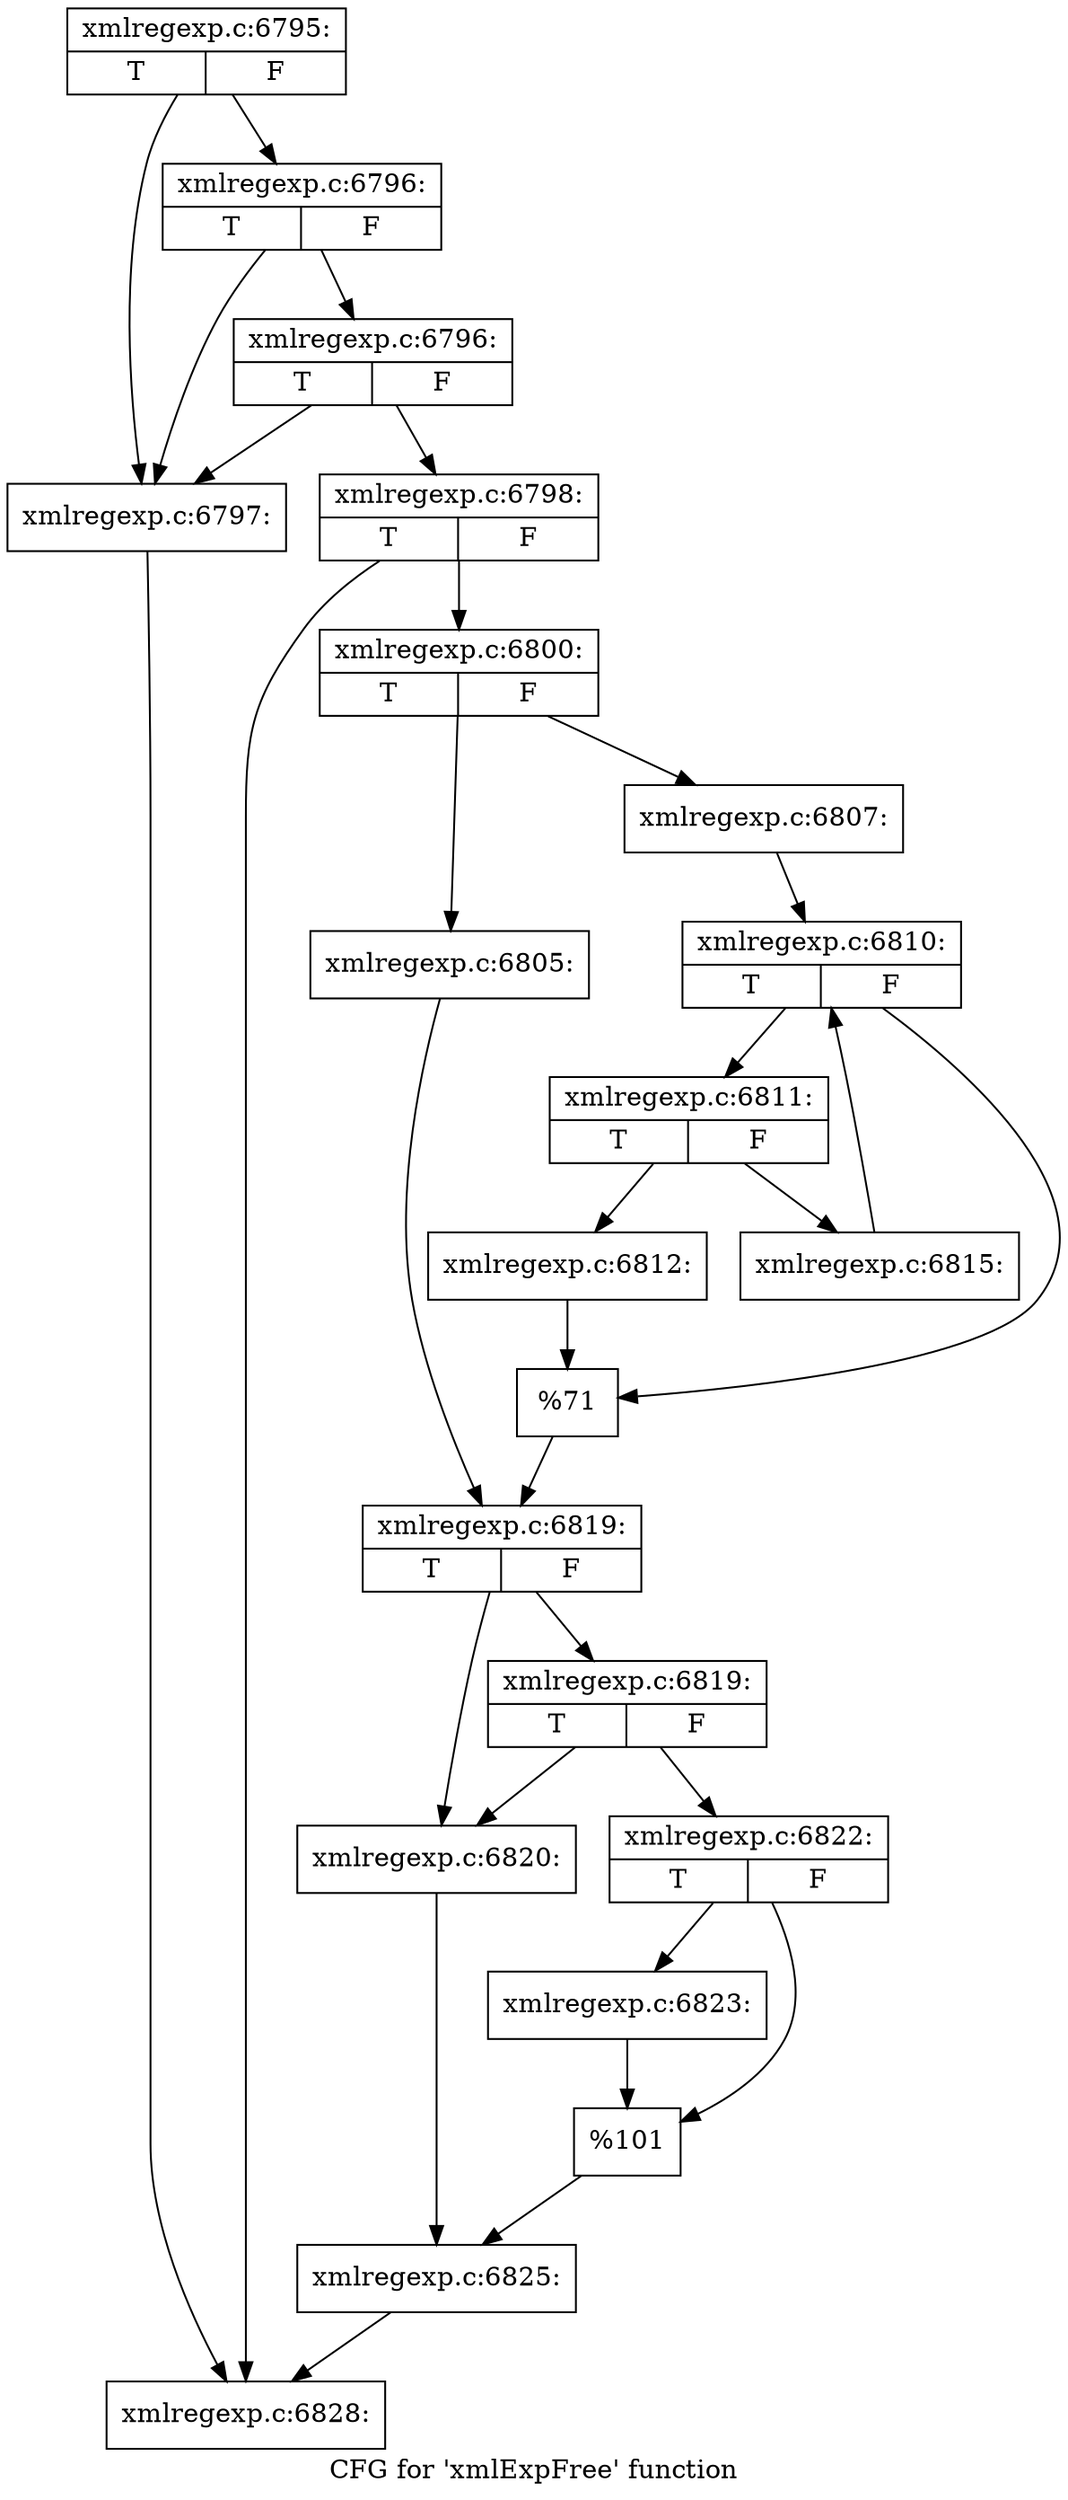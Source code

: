 digraph "CFG for 'xmlExpFree' function" {
	label="CFG for 'xmlExpFree' function";

	Node0x41744c0 [shape=record,label="{xmlregexp.c:6795:|{<s0>T|<s1>F}}"];
	Node0x41744c0 -> Node0x4174350;
	Node0x41744c0 -> Node0x4174470;
	Node0x4174470 [shape=record,label="{xmlregexp.c:6796:|{<s0>T|<s1>F}}"];
	Node0x4174470 -> Node0x4174350;
	Node0x4174470 -> Node0x41743f0;
	Node0x41743f0 [shape=record,label="{xmlregexp.c:6796:|{<s0>T|<s1>F}}"];
	Node0x41743f0 -> Node0x4174350;
	Node0x41743f0 -> Node0x41743a0;
	Node0x4174350 [shape=record,label="{xmlregexp.c:6797:}"];
	Node0x4174350 -> Node0x4175c40;
	Node0x41743a0 [shape=record,label="{xmlregexp.c:6798:|{<s0>T|<s1>F}}"];
	Node0x41743a0 -> Node0x4175bf0;
	Node0x41743a0 -> Node0x4175c40;
	Node0x4175bf0 [shape=record,label="{xmlregexp.c:6800:|{<s0>T|<s1>F}}"];
	Node0x4175bf0 -> Node0x4176970;
	Node0x4175bf0 -> Node0x4176a10;
	Node0x4176970 [shape=record,label="{xmlregexp.c:6805:}"];
	Node0x4176970 -> Node0x41769c0;
	Node0x4176a10 [shape=record,label="{xmlregexp.c:6807:}"];
	Node0x4176a10 -> Node0x4177f20;
	Node0x4177f20 [shape=record,label="{xmlregexp.c:6810:|{<s0>T|<s1>F}}"];
	Node0x4177f20 -> Node0x4178310;
	Node0x4177f20 -> Node0x4178140;
	Node0x4178310 [shape=record,label="{xmlregexp.c:6811:|{<s0>T|<s1>F}}"];
	Node0x4178310 -> Node0x41784d0;
	Node0x4178310 -> Node0x4178520;
	Node0x41784d0 [shape=record,label="{xmlregexp.c:6812:}"];
	Node0x41784d0 -> Node0x4178140;
	Node0x4178520 [shape=record,label="{xmlregexp.c:6815:}"];
	Node0x4178520 -> Node0x4177f20;
	Node0x4178140 [shape=record,label="{%71}"];
	Node0x4178140 -> Node0x41769c0;
	Node0x41769c0 [shape=record,label="{xmlregexp.c:6819:|{<s0>T|<s1>F}}"];
	Node0x41769c0 -> Node0x4179a60;
	Node0x41769c0 -> Node0x4179b50;
	Node0x4179b50 [shape=record,label="{xmlregexp.c:6819:|{<s0>T|<s1>F}}"];
	Node0x4179b50 -> Node0x4179a60;
	Node0x4179b50 -> Node0x4179b00;
	Node0x4179a60 [shape=record,label="{xmlregexp.c:6820:}"];
	Node0x4179a60 -> Node0x4179ab0;
	Node0x4179b00 [shape=record,label="{xmlregexp.c:6822:|{<s0>T|<s1>F}}"];
	Node0x4179b00 -> Node0x417be00;
	Node0x4179b00 -> Node0x417be50;
	Node0x417be00 [shape=record,label="{xmlregexp.c:6823:}"];
	Node0x417be00 -> Node0x417be50;
	Node0x417be50 [shape=record,label="{%101}"];
	Node0x417be50 -> Node0x4179ab0;
	Node0x4179ab0 [shape=record,label="{xmlregexp.c:6825:}"];
	Node0x4179ab0 -> Node0x4175c40;
	Node0x4175c40 [shape=record,label="{xmlregexp.c:6828:}"];
}
